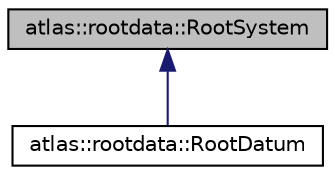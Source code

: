 digraph "atlas::rootdata::RootSystem"
{
  edge [fontname="Helvetica",fontsize="10",labelfontname="Helvetica",labelfontsize="10"];
  node [fontname="Helvetica",fontsize="10",shape=record];
  Node1 [label="atlas::rootdata::RootSystem",height=0.2,width=0.4,color="black", fillcolor="grey75", style="filled", fontcolor="black"];
  Node1 -> Node2 [dir="back",color="midnightblue",fontsize="10",style="solid",fontname="Helvetica"];
  Node2 [label="atlas::rootdata::RootDatum",height=0.2,width=0.4,color="black", fillcolor="white", style="filled",URL="$classatlas_1_1rootdata_1_1RootDatum.html",tooltip="Based root datum for a complex reductive group. "];
}
